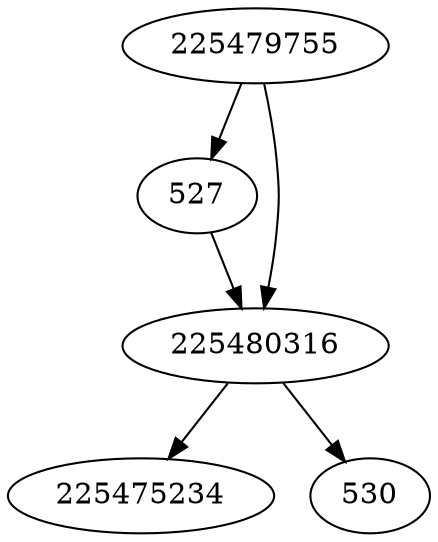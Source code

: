 strict digraph  {
225475234;
225479755;
527;
530;
225480316;
225479755 -> 527;
225479755 -> 225480316;
527 -> 225480316;
225480316 -> 225475234;
225480316 -> 530;
}
